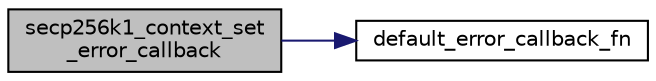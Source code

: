 digraph "secp256k1_context_set_error_callback"
{
  edge [fontname="Helvetica",fontsize="10",labelfontname="Helvetica",labelfontsize="10"];
  node [fontname="Helvetica",fontsize="10",shape=record];
  rankdir="LR";
  Node85 [label="secp256k1_context_set\l_error_callback",height=0.2,width=0.4,color="black", fillcolor="grey75", style="filled", fontcolor="black"];
  Node85 -> Node86 [color="midnightblue",fontsize="10",style="solid",fontname="Helvetica"];
  Node86 [label="default_error_callback_fn",height=0.2,width=0.4,color="black", fillcolor="white", style="filled",URL="$d1/d8c/secp256k1_8c.html#aa6e98398cd5dd5398aab826a8d3bc740"];
}
